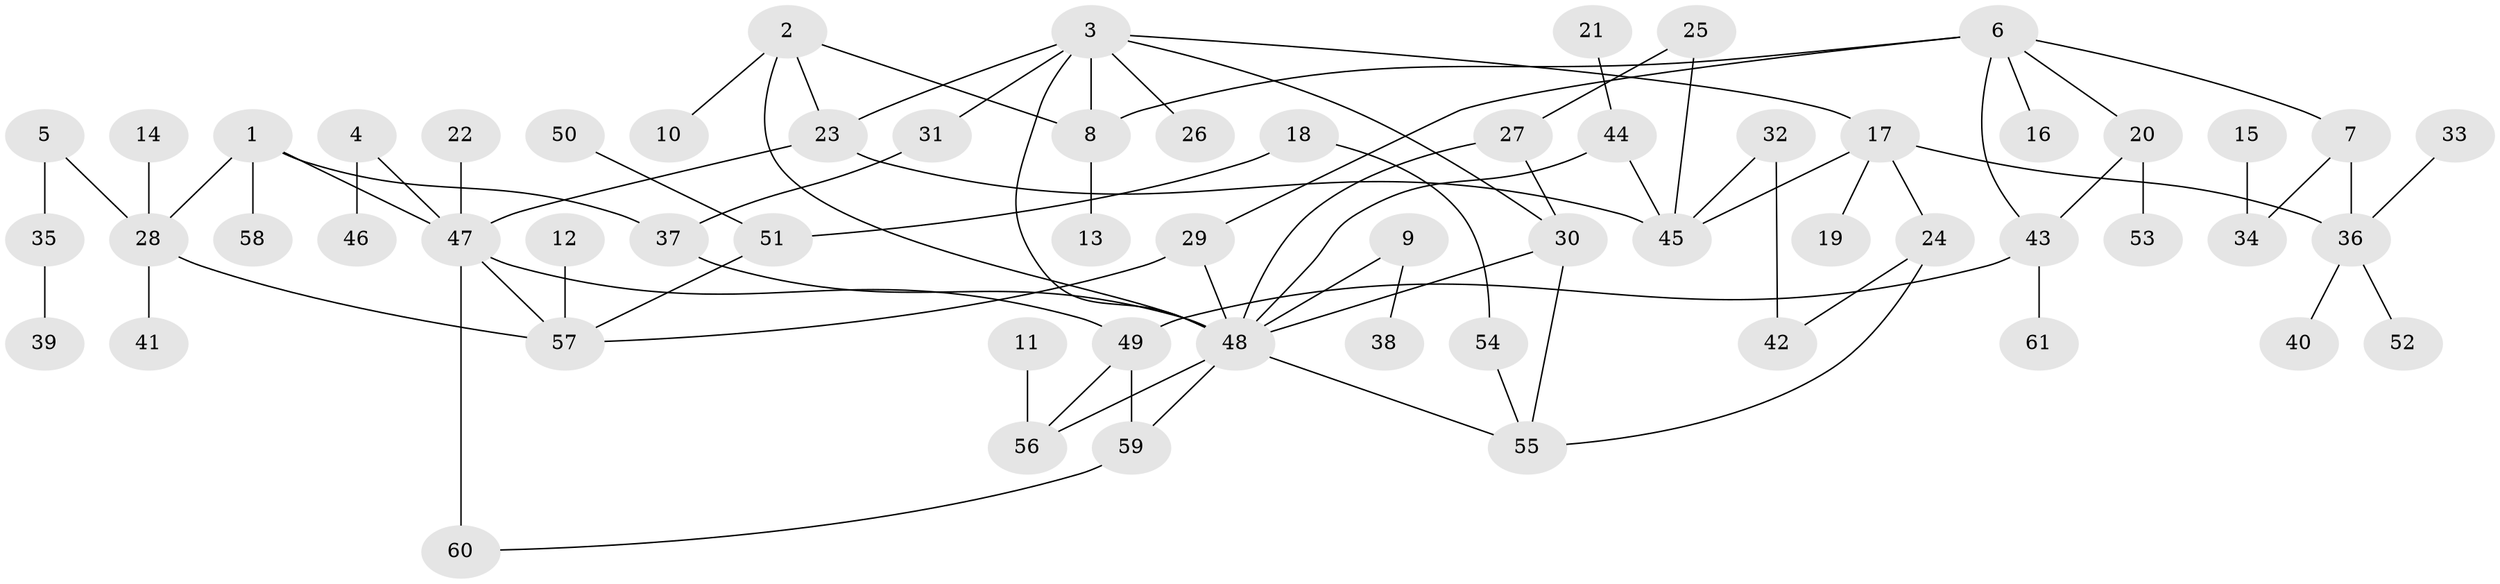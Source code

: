 // original degree distribution, {4: 0.10743801652892562, 6: 0.04132231404958678, 7: 0.008264462809917356, 3: 0.15702479338842976, 2: 0.2892561983471074, 5: 0.049586776859504134, 1: 0.34710743801652894}
// Generated by graph-tools (version 1.1) at 2025/25/03/09/25 03:25:31]
// undirected, 61 vertices, 82 edges
graph export_dot {
graph [start="1"]
  node [color=gray90,style=filled];
  1;
  2;
  3;
  4;
  5;
  6;
  7;
  8;
  9;
  10;
  11;
  12;
  13;
  14;
  15;
  16;
  17;
  18;
  19;
  20;
  21;
  22;
  23;
  24;
  25;
  26;
  27;
  28;
  29;
  30;
  31;
  32;
  33;
  34;
  35;
  36;
  37;
  38;
  39;
  40;
  41;
  42;
  43;
  44;
  45;
  46;
  47;
  48;
  49;
  50;
  51;
  52;
  53;
  54;
  55;
  56;
  57;
  58;
  59;
  60;
  61;
  1 -- 28 [weight=1.0];
  1 -- 37 [weight=1.0];
  1 -- 47 [weight=1.0];
  1 -- 58 [weight=1.0];
  2 -- 8 [weight=1.0];
  2 -- 10 [weight=1.0];
  2 -- 23 [weight=1.0];
  2 -- 48 [weight=1.0];
  3 -- 8 [weight=1.0];
  3 -- 17 [weight=1.0];
  3 -- 23 [weight=1.0];
  3 -- 26 [weight=1.0];
  3 -- 30 [weight=1.0];
  3 -- 31 [weight=1.0];
  3 -- 48 [weight=1.0];
  4 -- 46 [weight=1.0];
  4 -- 47 [weight=1.0];
  5 -- 28 [weight=1.0];
  5 -- 35 [weight=1.0];
  6 -- 7 [weight=1.0];
  6 -- 8 [weight=1.0];
  6 -- 16 [weight=1.0];
  6 -- 20 [weight=1.0];
  6 -- 29 [weight=1.0];
  6 -- 43 [weight=1.0];
  7 -- 34 [weight=1.0];
  7 -- 36 [weight=1.0];
  8 -- 13 [weight=1.0];
  9 -- 38 [weight=1.0];
  9 -- 48 [weight=1.0];
  11 -- 56 [weight=1.0];
  12 -- 57 [weight=1.0];
  14 -- 28 [weight=1.0];
  15 -- 34 [weight=1.0];
  17 -- 19 [weight=1.0];
  17 -- 24 [weight=1.0];
  17 -- 36 [weight=1.0];
  17 -- 45 [weight=1.0];
  18 -- 51 [weight=1.0];
  18 -- 54 [weight=1.0];
  20 -- 43 [weight=1.0];
  20 -- 53 [weight=1.0];
  21 -- 44 [weight=1.0];
  22 -- 47 [weight=1.0];
  23 -- 45 [weight=1.0];
  23 -- 47 [weight=1.0];
  24 -- 42 [weight=1.0];
  24 -- 55 [weight=1.0];
  25 -- 27 [weight=1.0];
  25 -- 45 [weight=1.0];
  27 -- 30 [weight=1.0];
  27 -- 48 [weight=1.0];
  28 -- 41 [weight=1.0];
  28 -- 57 [weight=1.0];
  29 -- 48 [weight=1.0];
  29 -- 57 [weight=1.0];
  30 -- 48 [weight=1.0];
  30 -- 55 [weight=1.0];
  31 -- 37 [weight=1.0];
  32 -- 42 [weight=1.0];
  32 -- 45 [weight=1.0];
  33 -- 36 [weight=1.0];
  35 -- 39 [weight=1.0];
  36 -- 40 [weight=1.0];
  36 -- 52 [weight=1.0];
  37 -- 48 [weight=1.0];
  43 -- 49 [weight=1.0];
  43 -- 61 [weight=1.0];
  44 -- 45 [weight=1.0];
  44 -- 48 [weight=1.0];
  47 -- 49 [weight=1.0];
  47 -- 57 [weight=1.0];
  47 -- 60 [weight=2.0];
  48 -- 55 [weight=1.0];
  48 -- 56 [weight=1.0];
  48 -- 59 [weight=1.0];
  49 -- 56 [weight=1.0];
  49 -- 59 [weight=2.0];
  50 -- 51 [weight=1.0];
  51 -- 57 [weight=1.0];
  54 -- 55 [weight=1.0];
  59 -- 60 [weight=1.0];
}
